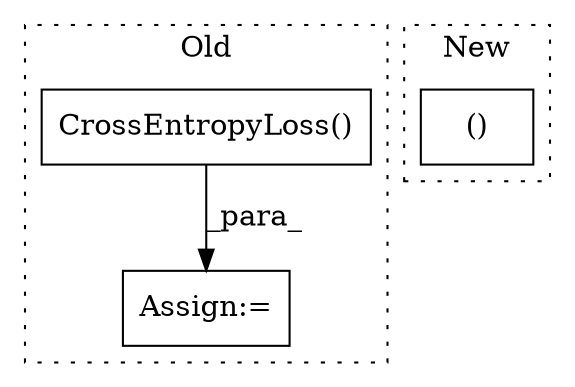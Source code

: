 digraph G {
subgraph cluster0 {
1 [label="CrossEntropyLoss()" a="75" s="2081" l="21" shape="box"];
3 [label="Assign:=" a="68" s="2078" l="3" shape="box"];
label = "Old";
style="dotted";
}
subgraph cluster1 {
2 [label="()" a="54" s="2792" l="11" shape="box"];
label = "New";
style="dotted";
}
1 -> 3 [label="_para_"];
}